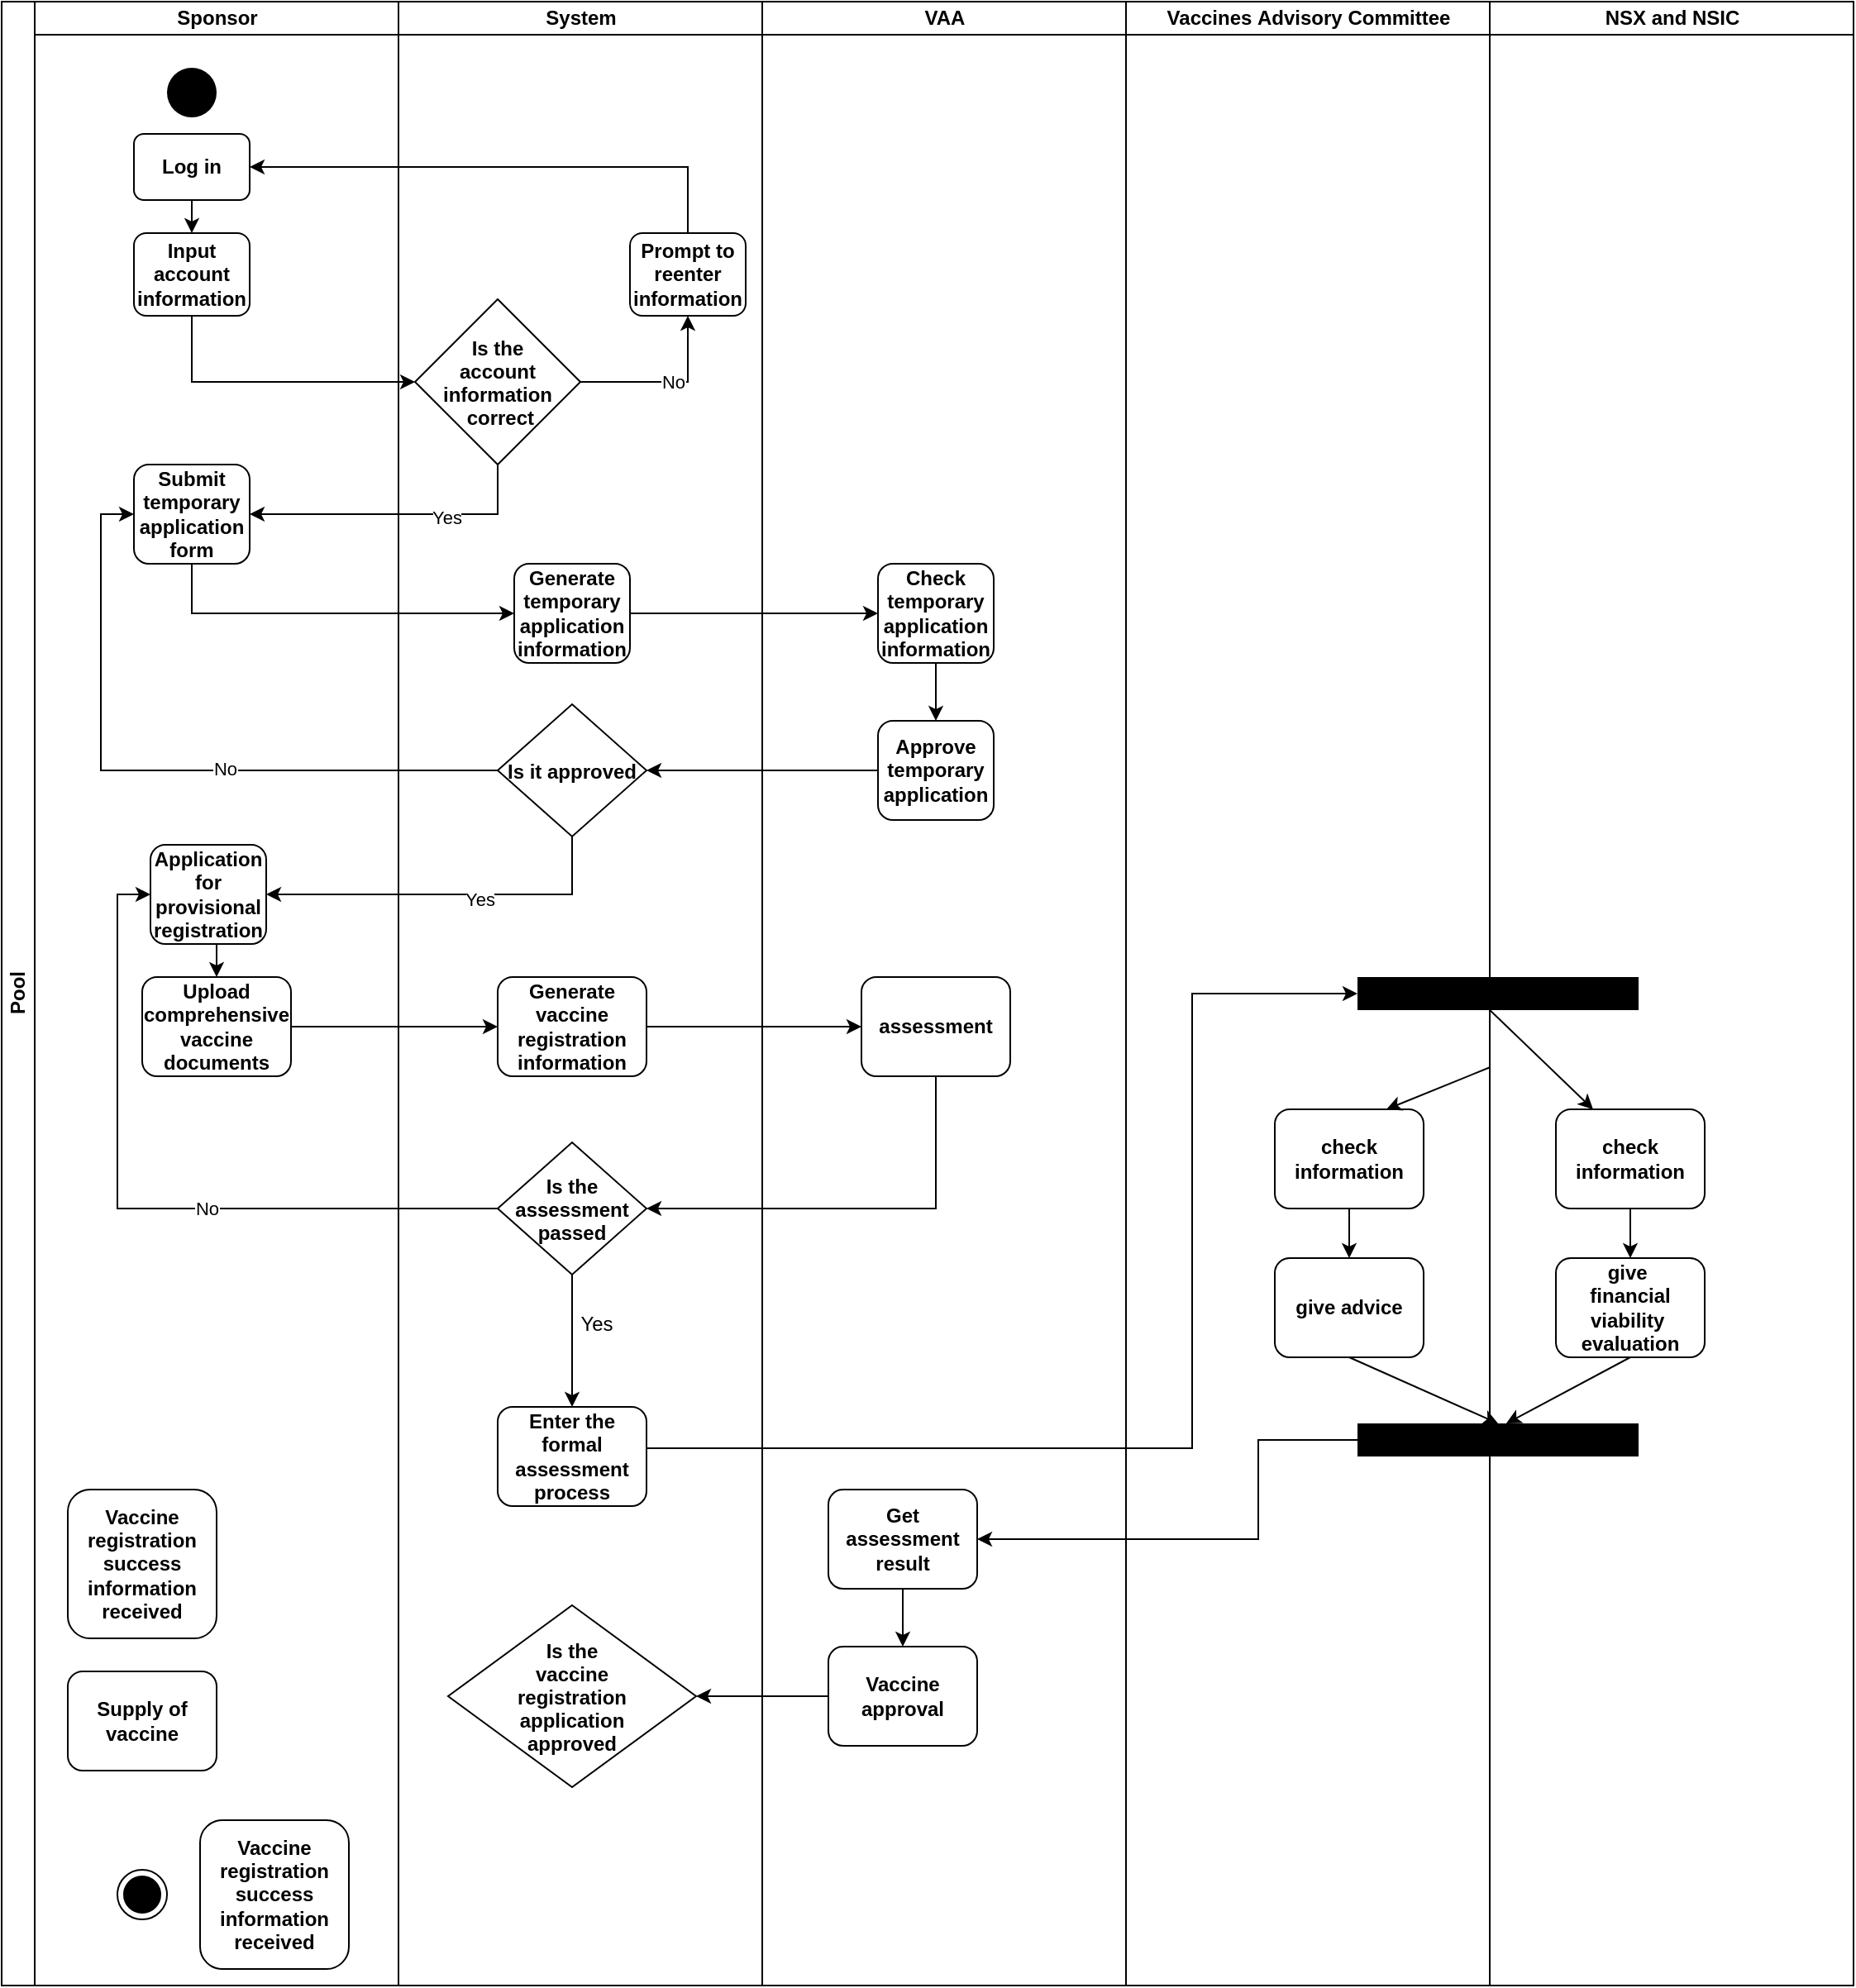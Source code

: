 <mxfile version="14.7.0" type="github">
  <diagram id="prtHgNgQTEPvFCAcTncT" name="Page-1">
    <mxGraphModel dx="2214" dy="1239" grid="1" gridSize="10" guides="1" tooltips="1" connect="1" arrows="1" fold="1" page="1" pageScale="1" pageWidth="827" pageHeight="1169" math="0" shadow="0">
      <root>
        <mxCell id="0" />
        <mxCell id="1" parent="0" />
        <mxCell id="0cfOJmIWYBaw7dlhaxRY-5" value="Pool" style="swimlane;html=1;childLayout=stackLayout;resizeParent=1;resizeParentMax=0;startSize=20;horizontal=0;horizontalStack=1;" vertex="1" parent="1">
          <mxGeometry x="20" y="80" width="680" height="1200" as="geometry" />
        </mxCell>
        <mxCell id="0cfOJmIWYBaw7dlhaxRY-6" value="Sponsor" style="swimlane;html=1;startSize=20;" vertex="1" parent="0cfOJmIWYBaw7dlhaxRY-5">
          <mxGeometry x="20" width="220" height="1200" as="geometry" />
        </mxCell>
        <mxCell id="0cfOJmIWYBaw7dlhaxRY-11" value="" style="ellipse;fillColor=#000000;strokeColor=none;" vertex="1" parent="0cfOJmIWYBaw7dlhaxRY-6">
          <mxGeometry x="80" y="40" width="30" height="30" as="geometry" />
        </mxCell>
        <mxCell id="0cfOJmIWYBaw7dlhaxRY-15" style="edgeStyle=orthogonalEdgeStyle;rounded=0;orthogonalLoop=1;jettySize=auto;html=1;exitX=0.5;exitY=1;exitDx=0;exitDy=0;entryX=0.5;entryY=0;entryDx=0;entryDy=0;" edge="1" parent="0cfOJmIWYBaw7dlhaxRY-6" source="0cfOJmIWYBaw7dlhaxRY-12" target="0cfOJmIWYBaw7dlhaxRY-13">
          <mxGeometry relative="1" as="geometry" />
        </mxCell>
        <mxCell id="0cfOJmIWYBaw7dlhaxRY-12" value="&lt;b&gt;Log in&lt;/b&gt;" style="rounded=1;whiteSpace=wrap;html=1;" vertex="1" parent="0cfOJmIWYBaw7dlhaxRY-6">
          <mxGeometry x="60" y="80" width="70" height="40" as="geometry" />
        </mxCell>
        <mxCell id="0cfOJmIWYBaw7dlhaxRY-13" value="Input account information" style="rounded=1;whiteSpace=wrap;html=1;fontStyle=1" vertex="1" parent="0cfOJmIWYBaw7dlhaxRY-6">
          <mxGeometry x="60" y="140" width="70" height="50" as="geometry" />
        </mxCell>
        <mxCell id="0cfOJmIWYBaw7dlhaxRY-25" value="Submit temporary application form" style="rounded=1;whiteSpace=wrap;html=1;fontStyle=1" vertex="1" parent="0cfOJmIWYBaw7dlhaxRY-6">
          <mxGeometry x="60" y="280" width="70" height="60" as="geometry" />
        </mxCell>
        <mxCell id="0cfOJmIWYBaw7dlhaxRY-44" style="edgeStyle=orthogonalEdgeStyle;rounded=0;orthogonalLoop=1;jettySize=auto;html=1;exitX=0.5;exitY=1;exitDx=0;exitDy=0;entryX=0.5;entryY=0;entryDx=0;entryDy=0;" edge="1" parent="0cfOJmIWYBaw7dlhaxRY-6" source="0cfOJmIWYBaw7dlhaxRY-38" target="0cfOJmIWYBaw7dlhaxRY-41">
          <mxGeometry relative="1" as="geometry" />
        </mxCell>
        <mxCell id="0cfOJmIWYBaw7dlhaxRY-38" value="Application for provisional registration" style="rounded=1;whiteSpace=wrap;html=1;fontStyle=1" vertex="1" parent="0cfOJmIWYBaw7dlhaxRY-6">
          <mxGeometry x="70" y="510" width="70" height="60" as="geometry" />
        </mxCell>
        <mxCell id="0cfOJmIWYBaw7dlhaxRY-41" value="Upload comprehensive vaccine documents" style="rounded=1;whiteSpace=wrap;html=1;fontStyle=1" vertex="1" parent="0cfOJmIWYBaw7dlhaxRY-6">
          <mxGeometry x="65" y="590" width="90" height="60" as="geometry" />
        </mxCell>
        <mxCell id="0cfOJmIWYBaw7dlhaxRY-80" value="Vaccine registration success information received" style="rounded=1;whiteSpace=wrap;html=1;fontStyle=1" vertex="1" parent="0cfOJmIWYBaw7dlhaxRY-6">
          <mxGeometry x="100" y="1100" width="90" height="90" as="geometry" />
        </mxCell>
        <mxCell id="0cfOJmIWYBaw7dlhaxRY-81" value="Supply of vaccine" style="rounded=1;whiteSpace=wrap;html=1;fontStyle=1" vertex="1" parent="0cfOJmIWYBaw7dlhaxRY-6">
          <mxGeometry x="20" y="1010" width="90" height="60" as="geometry" />
        </mxCell>
        <mxCell id="0cfOJmIWYBaw7dlhaxRY-82" value="" style="ellipse;html=1;shape=endState;fillColor=#000000;strokeColor=#000000;" vertex="1" parent="0cfOJmIWYBaw7dlhaxRY-6">
          <mxGeometry x="50" y="1130" width="30" height="30" as="geometry" />
        </mxCell>
        <mxCell id="0cfOJmIWYBaw7dlhaxRY-83" value="Vaccine registration success information received" style="rounded=1;whiteSpace=wrap;html=1;fontStyle=1" vertex="1" parent="0cfOJmIWYBaw7dlhaxRY-6">
          <mxGeometry x="20" y="900" width="90" height="90" as="geometry" />
        </mxCell>
        <mxCell id="0cfOJmIWYBaw7dlhaxRY-7" value="System" style="swimlane;html=1;startSize=20;" vertex="1" parent="0cfOJmIWYBaw7dlhaxRY-5">
          <mxGeometry x="240" width="220" height="1200" as="geometry" />
        </mxCell>
        <mxCell id="0cfOJmIWYBaw7dlhaxRY-22" style="edgeStyle=orthogonalEdgeStyle;rounded=0;orthogonalLoop=1;jettySize=auto;html=1;exitX=1;exitY=0.5;exitDx=0;exitDy=0;entryX=0.5;entryY=1;entryDx=0;entryDy=0;" edge="1" parent="0cfOJmIWYBaw7dlhaxRY-7" source="0cfOJmIWYBaw7dlhaxRY-16" target="0cfOJmIWYBaw7dlhaxRY-18">
          <mxGeometry relative="1" as="geometry" />
        </mxCell>
        <mxCell id="0cfOJmIWYBaw7dlhaxRY-23" value="No" style="edgeLabel;html=1;align=center;verticalAlign=middle;resizable=0;points=[];" vertex="1" connectable="0" parent="0cfOJmIWYBaw7dlhaxRY-22">
          <mxGeometry x="0.059" relative="1" as="geometry">
            <mxPoint as="offset" />
          </mxGeometry>
        </mxCell>
        <mxCell id="0cfOJmIWYBaw7dlhaxRY-16" value="Is the &#xa;account &#xa;information&#xa; correct" style="rhombus;fontStyle=1" vertex="1" parent="0cfOJmIWYBaw7dlhaxRY-7">
          <mxGeometry x="10" y="180" width="100" height="100" as="geometry" />
        </mxCell>
        <mxCell id="0cfOJmIWYBaw7dlhaxRY-18" value="Prompt to reenter information" style="rounded=1;whiteSpace=wrap;html=1;fontStyle=1" vertex="1" parent="0cfOJmIWYBaw7dlhaxRY-7">
          <mxGeometry x="140" y="140" width="70" height="50" as="geometry" />
        </mxCell>
        <mxCell id="0cfOJmIWYBaw7dlhaxRY-28" value="Generate temporary application information" style="rounded=1;whiteSpace=wrap;html=1;fontStyle=1" vertex="1" parent="0cfOJmIWYBaw7dlhaxRY-7">
          <mxGeometry x="70" y="340" width="70" height="60" as="geometry" />
        </mxCell>
        <mxCell id="0cfOJmIWYBaw7dlhaxRY-34" value="Is it approved" style="rhombus;fontStyle=1" vertex="1" parent="0cfOJmIWYBaw7dlhaxRY-7">
          <mxGeometry x="60" y="425" width="90" height="80" as="geometry" />
        </mxCell>
        <mxCell id="0cfOJmIWYBaw7dlhaxRY-42" value="Generate vaccine registration information" style="rounded=1;whiteSpace=wrap;html=1;fontStyle=1" vertex="1" parent="0cfOJmIWYBaw7dlhaxRY-7">
          <mxGeometry x="60" y="590" width="90" height="60" as="geometry" />
        </mxCell>
        <mxCell id="0cfOJmIWYBaw7dlhaxRY-56" style="edgeStyle=orthogonalEdgeStyle;rounded=0;orthogonalLoop=1;jettySize=auto;html=1;exitX=0.5;exitY=1;exitDx=0;exitDy=0;entryX=0.5;entryY=0;entryDx=0;entryDy=0;" edge="1" parent="0cfOJmIWYBaw7dlhaxRY-7" source="0cfOJmIWYBaw7dlhaxRY-47" target="0cfOJmIWYBaw7dlhaxRY-51">
          <mxGeometry relative="1" as="geometry">
            <Array as="points">
              <mxPoint x="105" y="800" />
              <mxPoint x="105" y="800" />
            </Array>
          </mxGeometry>
        </mxCell>
        <mxCell id="0cfOJmIWYBaw7dlhaxRY-47" value="Is the &#xa;assessment &#xa;passed" style="rhombus;fontStyle=1" vertex="1" parent="0cfOJmIWYBaw7dlhaxRY-7">
          <mxGeometry x="60" y="690" width="90" height="80" as="geometry" />
        </mxCell>
        <mxCell id="0cfOJmIWYBaw7dlhaxRY-51" value="Enter the formal assessment process" style="rounded=1;whiteSpace=wrap;html=1;fontStyle=1" vertex="1" parent="0cfOJmIWYBaw7dlhaxRY-7">
          <mxGeometry x="60" y="850" width="90" height="60" as="geometry" />
        </mxCell>
        <mxCell id="0cfOJmIWYBaw7dlhaxRY-78" value="Is the &#xa;vaccine &#xa;registration &#xa;application &#xa;approved" style="rhombus;fontStyle=1" vertex="1" parent="0cfOJmIWYBaw7dlhaxRY-7">
          <mxGeometry x="30" y="970" width="150" height="110" as="geometry" />
        </mxCell>
        <mxCell id="0cfOJmIWYBaw7dlhaxRY-17" style="edgeStyle=orthogonalEdgeStyle;rounded=0;orthogonalLoop=1;jettySize=auto;html=1;exitX=0.5;exitY=1;exitDx=0;exitDy=0;" edge="1" parent="0cfOJmIWYBaw7dlhaxRY-5" source="0cfOJmIWYBaw7dlhaxRY-13" target="0cfOJmIWYBaw7dlhaxRY-16">
          <mxGeometry relative="1" as="geometry" />
        </mxCell>
        <mxCell id="0cfOJmIWYBaw7dlhaxRY-24" style="edgeStyle=orthogonalEdgeStyle;rounded=0;orthogonalLoop=1;jettySize=auto;html=1;exitX=0.5;exitY=0;exitDx=0;exitDy=0;entryX=1;entryY=0.5;entryDx=0;entryDy=0;" edge="1" parent="0cfOJmIWYBaw7dlhaxRY-5" source="0cfOJmIWYBaw7dlhaxRY-18" target="0cfOJmIWYBaw7dlhaxRY-12">
          <mxGeometry relative="1" as="geometry" />
        </mxCell>
        <mxCell id="0cfOJmIWYBaw7dlhaxRY-26" style="edgeStyle=orthogonalEdgeStyle;rounded=0;orthogonalLoop=1;jettySize=auto;html=1;exitX=0.5;exitY=1;exitDx=0;exitDy=0;entryX=1;entryY=0.5;entryDx=0;entryDy=0;" edge="1" parent="0cfOJmIWYBaw7dlhaxRY-5" source="0cfOJmIWYBaw7dlhaxRY-16" target="0cfOJmIWYBaw7dlhaxRY-25">
          <mxGeometry relative="1" as="geometry" />
        </mxCell>
        <mxCell id="0cfOJmIWYBaw7dlhaxRY-27" value="Yes" style="edgeLabel;html=1;align=center;verticalAlign=middle;resizable=0;points=[];" vertex="1" connectable="0" parent="0cfOJmIWYBaw7dlhaxRY-26">
          <mxGeometry x="-0.318" y="2" relative="1" as="geometry">
            <mxPoint as="offset" />
          </mxGeometry>
        </mxCell>
        <mxCell id="0cfOJmIWYBaw7dlhaxRY-30" style="edgeStyle=orthogonalEdgeStyle;rounded=0;orthogonalLoop=1;jettySize=auto;html=1;exitX=0.5;exitY=1;exitDx=0;exitDy=0;entryX=0;entryY=0.5;entryDx=0;entryDy=0;" edge="1" parent="0cfOJmIWYBaw7dlhaxRY-5" source="0cfOJmIWYBaw7dlhaxRY-25" target="0cfOJmIWYBaw7dlhaxRY-28">
          <mxGeometry relative="1" as="geometry" />
        </mxCell>
        <mxCell id="0cfOJmIWYBaw7dlhaxRY-31" style="edgeStyle=orthogonalEdgeStyle;rounded=0;orthogonalLoop=1;jettySize=auto;html=1;exitX=1;exitY=0.5;exitDx=0;exitDy=0;entryX=0;entryY=0.5;entryDx=0;entryDy=0;" edge="1" parent="0cfOJmIWYBaw7dlhaxRY-5" source="0cfOJmIWYBaw7dlhaxRY-28" target="0cfOJmIWYBaw7dlhaxRY-29">
          <mxGeometry relative="1" as="geometry" />
        </mxCell>
        <mxCell id="0cfOJmIWYBaw7dlhaxRY-35" style="edgeStyle=orthogonalEdgeStyle;rounded=0;orthogonalLoop=1;jettySize=auto;html=1;exitX=0;exitY=0.5;exitDx=0;exitDy=0;entryX=1;entryY=0.5;entryDx=0;entryDy=0;" edge="1" parent="0cfOJmIWYBaw7dlhaxRY-5" source="0cfOJmIWYBaw7dlhaxRY-32" target="0cfOJmIWYBaw7dlhaxRY-34">
          <mxGeometry relative="1" as="geometry" />
        </mxCell>
        <mxCell id="0cfOJmIWYBaw7dlhaxRY-36" style="edgeStyle=orthogonalEdgeStyle;rounded=0;orthogonalLoop=1;jettySize=auto;html=1;exitX=0;exitY=0.5;exitDx=0;exitDy=0;entryX=0;entryY=0.5;entryDx=0;entryDy=0;" edge="1" parent="0cfOJmIWYBaw7dlhaxRY-5" source="0cfOJmIWYBaw7dlhaxRY-34" target="0cfOJmIWYBaw7dlhaxRY-25">
          <mxGeometry relative="1" as="geometry" />
        </mxCell>
        <mxCell id="0cfOJmIWYBaw7dlhaxRY-37" value="No" style="edgeLabel;html=1;align=center;verticalAlign=middle;resizable=0;points=[];" vertex="1" connectable="0" parent="0cfOJmIWYBaw7dlhaxRY-36">
          <mxGeometry x="-0.203" y="-1" relative="1" as="geometry">
            <mxPoint as="offset" />
          </mxGeometry>
        </mxCell>
        <mxCell id="0cfOJmIWYBaw7dlhaxRY-39" style="edgeStyle=orthogonalEdgeStyle;rounded=0;orthogonalLoop=1;jettySize=auto;html=1;exitX=0.5;exitY=1;exitDx=0;exitDy=0;entryX=1;entryY=0.5;entryDx=0;entryDy=0;" edge="1" parent="0cfOJmIWYBaw7dlhaxRY-5" source="0cfOJmIWYBaw7dlhaxRY-34" target="0cfOJmIWYBaw7dlhaxRY-38">
          <mxGeometry relative="1" as="geometry" />
        </mxCell>
        <mxCell id="0cfOJmIWYBaw7dlhaxRY-40" value="Yes" style="edgeLabel;html=1;align=center;verticalAlign=middle;resizable=0;points=[];" vertex="1" connectable="0" parent="0cfOJmIWYBaw7dlhaxRY-39">
          <mxGeometry x="-0.17" y="3" relative="1" as="geometry">
            <mxPoint as="offset" />
          </mxGeometry>
        </mxCell>
        <mxCell id="0cfOJmIWYBaw7dlhaxRY-8" value="VAA" style="swimlane;html=1;startSize=20;" vertex="1" parent="0cfOJmIWYBaw7dlhaxRY-5">
          <mxGeometry x="460" width="220" height="1200" as="geometry" />
        </mxCell>
        <mxCell id="0cfOJmIWYBaw7dlhaxRY-33" style="edgeStyle=orthogonalEdgeStyle;rounded=0;orthogonalLoop=1;jettySize=auto;html=1;exitX=0.5;exitY=1;exitDx=0;exitDy=0;entryX=0.5;entryY=0;entryDx=0;entryDy=0;" edge="1" parent="0cfOJmIWYBaw7dlhaxRY-8" source="0cfOJmIWYBaw7dlhaxRY-29" target="0cfOJmIWYBaw7dlhaxRY-32">
          <mxGeometry relative="1" as="geometry" />
        </mxCell>
        <mxCell id="0cfOJmIWYBaw7dlhaxRY-29" value="Check temporary application information" style="rounded=1;whiteSpace=wrap;html=1;fontStyle=1" vertex="1" parent="0cfOJmIWYBaw7dlhaxRY-8">
          <mxGeometry x="70" y="340" width="70" height="60" as="geometry" />
        </mxCell>
        <mxCell id="0cfOJmIWYBaw7dlhaxRY-32" value="Approve temporary application" style="rounded=1;whiteSpace=wrap;html=1;fontStyle=1" vertex="1" parent="0cfOJmIWYBaw7dlhaxRY-8">
          <mxGeometry x="70" y="435" width="70" height="60" as="geometry" />
        </mxCell>
        <mxCell id="0cfOJmIWYBaw7dlhaxRY-43" value="assessment" style="rounded=1;whiteSpace=wrap;html=1;fontStyle=1" vertex="1" parent="0cfOJmIWYBaw7dlhaxRY-8">
          <mxGeometry x="60" y="590" width="90" height="60" as="geometry" />
        </mxCell>
        <mxCell id="0cfOJmIWYBaw7dlhaxRY-77" style="edgeStyle=orthogonalEdgeStyle;rounded=0;orthogonalLoop=1;jettySize=auto;html=1;exitX=0.5;exitY=1;exitDx=0;exitDy=0;endArrow=classic;endFill=1;" edge="1" parent="0cfOJmIWYBaw7dlhaxRY-8" source="0cfOJmIWYBaw7dlhaxRY-74" target="0cfOJmIWYBaw7dlhaxRY-76">
          <mxGeometry relative="1" as="geometry" />
        </mxCell>
        <mxCell id="0cfOJmIWYBaw7dlhaxRY-74" value="Get assessment result" style="rounded=1;whiteSpace=wrap;html=1;fontStyle=1" vertex="1" parent="0cfOJmIWYBaw7dlhaxRY-8">
          <mxGeometry x="40" y="900" width="90" height="60" as="geometry" />
        </mxCell>
        <mxCell id="0cfOJmIWYBaw7dlhaxRY-76" value="Vaccine approval" style="rounded=1;whiteSpace=wrap;html=1;fontStyle=1" vertex="1" parent="0cfOJmIWYBaw7dlhaxRY-8">
          <mxGeometry x="40" y="995" width="90" height="60" as="geometry" />
        </mxCell>
        <mxCell id="0cfOJmIWYBaw7dlhaxRY-45" style="edgeStyle=orthogonalEdgeStyle;rounded=0;orthogonalLoop=1;jettySize=auto;html=1;exitX=1;exitY=0.5;exitDx=0;exitDy=0;entryX=0;entryY=0.5;entryDx=0;entryDy=0;" edge="1" parent="0cfOJmIWYBaw7dlhaxRY-5" source="0cfOJmIWYBaw7dlhaxRY-41" target="0cfOJmIWYBaw7dlhaxRY-42">
          <mxGeometry relative="1" as="geometry" />
        </mxCell>
        <mxCell id="0cfOJmIWYBaw7dlhaxRY-46" style="edgeStyle=orthogonalEdgeStyle;rounded=0;orthogonalLoop=1;jettySize=auto;html=1;exitX=1;exitY=0.5;exitDx=0;exitDy=0;entryX=0;entryY=0.5;entryDx=0;entryDy=0;" edge="1" parent="0cfOJmIWYBaw7dlhaxRY-5" source="0cfOJmIWYBaw7dlhaxRY-42" target="0cfOJmIWYBaw7dlhaxRY-43">
          <mxGeometry relative="1" as="geometry" />
        </mxCell>
        <mxCell id="0cfOJmIWYBaw7dlhaxRY-48" style="edgeStyle=orthogonalEdgeStyle;rounded=0;orthogonalLoop=1;jettySize=auto;html=1;exitX=0.5;exitY=1;exitDx=0;exitDy=0;entryX=1;entryY=0.5;entryDx=0;entryDy=0;" edge="1" parent="0cfOJmIWYBaw7dlhaxRY-5" source="0cfOJmIWYBaw7dlhaxRY-43" target="0cfOJmIWYBaw7dlhaxRY-47">
          <mxGeometry relative="1" as="geometry" />
        </mxCell>
        <mxCell id="0cfOJmIWYBaw7dlhaxRY-49" style="edgeStyle=orthogonalEdgeStyle;rounded=0;orthogonalLoop=1;jettySize=auto;html=1;exitX=0;exitY=0.5;exitDx=0;exitDy=0;entryX=0;entryY=0.5;entryDx=0;entryDy=0;" edge="1" parent="0cfOJmIWYBaw7dlhaxRY-5" source="0cfOJmIWYBaw7dlhaxRY-47" target="0cfOJmIWYBaw7dlhaxRY-38">
          <mxGeometry relative="1" as="geometry" />
        </mxCell>
        <mxCell id="0cfOJmIWYBaw7dlhaxRY-50" value="No" style="edgeLabel;html=1;align=center;verticalAlign=middle;resizable=0;points=[];" vertex="1" connectable="0" parent="0cfOJmIWYBaw7dlhaxRY-49">
          <mxGeometry x="-0.196" y="4" relative="1" as="geometry">
            <mxPoint x="1" y="-4" as="offset" />
          </mxGeometry>
        </mxCell>
        <mxCell id="0cfOJmIWYBaw7dlhaxRY-79" style="edgeStyle=orthogonalEdgeStyle;rounded=0;orthogonalLoop=1;jettySize=auto;html=1;exitX=0;exitY=0.5;exitDx=0;exitDy=0;entryX=1;entryY=0.5;entryDx=0;entryDy=0;endArrow=classic;endFill=1;" edge="1" parent="0cfOJmIWYBaw7dlhaxRY-5" source="0cfOJmIWYBaw7dlhaxRY-76" target="0cfOJmIWYBaw7dlhaxRY-78">
          <mxGeometry relative="1" as="geometry" />
        </mxCell>
        <mxCell id="0cfOJmIWYBaw7dlhaxRY-9" value="Vaccines&amp;nbsp;Advisory&amp;nbsp;Committee" style="swimlane;html=1;startSize=20;" vertex="1" parent="1">
          <mxGeometry x="700" y="80" width="220" height="1200" as="geometry" />
        </mxCell>
        <mxCell id="0cfOJmIWYBaw7dlhaxRY-69" style="edgeStyle=none;rounded=0;orthogonalLoop=1;jettySize=auto;html=1;exitX=0.5;exitY=1;exitDx=0;exitDy=0;entryX=0.5;entryY=0;entryDx=0;entryDy=0;endArrow=classic;endFill=1;" edge="1" parent="0cfOJmIWYBaw7dlhaxRY-9" source="0cfOJmIWYBaw7dlhaxRY-59" target="0cfOJmIWYBaw7dlhaxRY-67">
          <mxGeometry relative="1" as="geometry" />
        </mxCell>
        <mxCell id="0cfOJmIWYBaw7dlhaxRY-59" value="check information" style="rounded=1;whiteSpace=wrap;html=1;fontStyle=1" vertex="1" parent="0cfOJmIWYBaw7dlhaxRY-9">
          <mxGeometry x="90" y="670" width="90" height="60" as="geometry" />
        </mxCell>
        <mxCell id="0cfOJmIWYBaw7dlhaxRY-67" value="give advice" style="rounded=1;whiteSpace=wrap;html=1;fontStyle=1" vertex="1" parent="0cfOJmIWYBaw7dlhaxRY-9">
          <mxGeometry x="90" y="760" width="90" height="60" as="geometry" />
        </mxCell>
        <mxCell id="0cfOJmIWYBaw7dlhaxRY-63" style="edgeStyle=none;rounded=0;orthogonalLoop=1;jettySize=auto;html=1;entryX=0.75;entryY=0;entryDx=0;entryDy=0;endArrow=classic;endFill=1;" edge="1" parent="1" source="0cfOJmIWYBaw7dlhaxRY-10" target="0cfOJmIWYBaw7dlhaxRY-59">
          <mxGeometry relative="1" as="geometry" />
        </mxCell>
        <mxCell id="0cfOJmIWYBaw7dlhaxRY-10" value="NSX and NSIC" style="swimlane;html=1;startSize=20;" vertex="1" parent="1">
          <mxGeometry x="920" y="80" width="220" height="1200" as="geometry" />
        </mxCell>
        <mxCell id="0cfOJmIWYBaw7dlhaxRY-54" value="" style="fontStyle=0;labelPosition=right;verticalLabelPosition=middle;align=left;verticalAlign=middle;spacingLeft=2;html=1;points=[[0,0.5],[1,0.5]];fillColor=#000000;strokeColor=none;" vertex="1" parent="0cfOJmIWYBaw7dlhaxRY-10">
          <mxGeometry x="-80" y="590" width="170" height="20" as="geometry" />
        </mxCell>
        <mxCell id="0cfOJmIWYBaw7dlhaxRY-70" style="edgeStyle=none;rounded=0;orthogonalLoop=1;jettySize=auto;html=1;exitX=0.5;exitY=1;exitDx=0;exitDy=0;entryX=0.5;entryY=0;entryDx=0;entryDy=0;endArrow=classic;endFill=1;" edge="1" parent="0cfOJmIWYBaw7dlhaxRY-10" source="0cfOJmIWYBaw7dlhaxRY-60" target="0cfOJmIWYBaw7dlhaxRY-68">
          <mxGeometry relative="1" as="geometry" />
        </mxCell>
        <mxCell id="0cfOJmIWYBaw7dlhaxRY-60" value="check information" style="rounded=1;whiteSpace=wrap;html=1;fontStyle=1" vertex="1" parent="0cfOJmIWYBaw7dlhaxRY-10">
          <mxGeometry x="40" y="670" width="90" height="60" as="geometry" />
        </mxCell>
        <mxCell id="0cfOJmIWYBaw7dlhaxRY-64" style="edgeStyle=none;rounded=0;orthogonalLoop=1;jettySize=auto;html=1;entryX=0.25;entryY=0;entryDx=0;entryDy=0;endArrow=classic;endFill=1;exitX=0.471;exitY=1;exitDx=0;exitDy=0;exitPerimeter=0;" edge="1" parent="0cfOJmIWYBaw7dlhaxRY-10" source="0cfOJmIWYBaw7dlhaxRY-54" target="0cfOJmIWYBaw7dlhaxRY-60">
          <mxGeometry relative="1" as="geometry">
            <mxPoint x="10" y="618.406" as="sourcePoint" />
            <mxPoint x="-52.5" y="680" as="targetPoint" />
          </mxGeometry>
        </mxCell>
        <mxCell id="0cfOJmIWYBaw7dlhaxRY-73" style="edgeStyle=none;rounded=0;orthogonalLoop=1;jettySize=auto;html=1;exitX=0.5;exitY=1;exitDx=0;exitDy=0;endArrow=classic;endFill=1;" edge="1" parent="0cfOJmIWYBaw7dlhaxRY-10" source="0cfOJmIWYBaw7dlhaxRY-68">
          <mxGeometry relative="1" as="geometry">
            <mxPoint x="10" y="860" as="targetPoint" />
          </mxGeometry>
        </mxCell>
        <mxCell id="0cfOJmIWYBaw7dlhaxRY-68" value="give&amp;nbsp;&lt;br&gt;financial viability&amp;nbsp;&lt;br&gt;evaluation" style="rounded=1;whiteSpace=wrap;html=1;fontStyle=1" vertex="1" parent="0cfOJmIWYBaw7dlhaxRY-10">
          <mxGeometry x="40" y="760" width="90" height="60" as="geometry" />
        </mxCell>
        <mxCell id="0cfOJmIWYBaw7dlhaxRY-71" value="" style="fontStyle=0;labelPosition=right;verticalLabelPosition=middle;align=left;verticalAlign=middle;spacingLeft=2;html=1;points=[[0,0.5],[1,0.5]];fillColor=#000000;strokeColor=none;" vertex="1" parent="0cfOJmIWYBaw7dlhaxRY-10">
          <mxGeometry x="-80" y="860" width="170" height="20" as="geometry" />
        </mxCell>
        <mxCell id="0cfOJmIWYBaw7dlhaxRY-57" value="Yes" style="text;html=1;strokeColor=none;fillColor=none;align=center;verticalAlign=middle;whiteSpace=wrap;rounded=0;" vertex="1" parent="1">
          <mxGeometry x="360" y="870" width="40" height="20" as="geometry" />
        </mxCell>
        <mxCell id="0cfOJmIWYBaw7dlhaxRY-58" style="edgeStyle=orthogonalEdgeStyle;rounded=0;orthogonalLoop=1;jettySize=auto;html=1;exitX=1;exitY=0.5;exitDx=0;exitDy=0;entryX=0;entryY=0.5;entryDx=0;entryDy=0;" edge="1" parent="1" source="0cfOJmIWYBaw7dlhaxRY-51" target="0cfOJmIWYBaw7dlhaxRY-54">
          <mxGeometry relative="1" as="geometry">
            <Array as="points">
              <mxPoint x="740" y="955" />
              <mxPoint x="740" y="680" />
            </Array>
          </mxGeometry>
        </mxCell>
        <mxCell id="0cfOJmIWYBaw7dlhaxRY-72" style="edgeStyle=none;rounded=0;orthogonalLoop=1;jettySize=auto;html=1;exitX=0.5;exitY=1;exitDx=0;exitDy=0;entryX=0.5;entryY=0;entryDx=0;entryDy=0;entryPerimeter=0;endArrow=classic;endFill=1;" edge="1" parent="1" source="0cfOJmIWYBaw7dlhaxRY-67" target="0cfOJmIWYBaw7dlhaxRY-71">
          <mxGeometry relative="1" as="geometry" />
        </mxCell>
        <mxCell id="0cfOJmIWYBaw7dlhaxRY-75" style="edgeStyle=orthogonalEdgeStyle;rounded=0;orthogonalLoop=1;jettySize=auto;html=1;exitX=0;exitY=0.5;exitDx=0;exitDy=0;entryX=1;entryY=0.5;entryDx=0;entryDy=0;endArrow=classic;endFill=1;" edge="1" parent="1" source="0cfOJmIWYBaw7dlhaxRY-71" target="0cfOJmIWYBaw7dlhaxRY-74">
          <mxGeometry relative="1" as="geometry">
            <Array as="points">
              <mxPoint x="780" y="950" />
              <mxPoint x="780" y="1010" />
            </Array>
          </mxGeometry>
        </mxCell>
      </root>
    </mxGraphModel>
  </diagram>
</mxfile>
